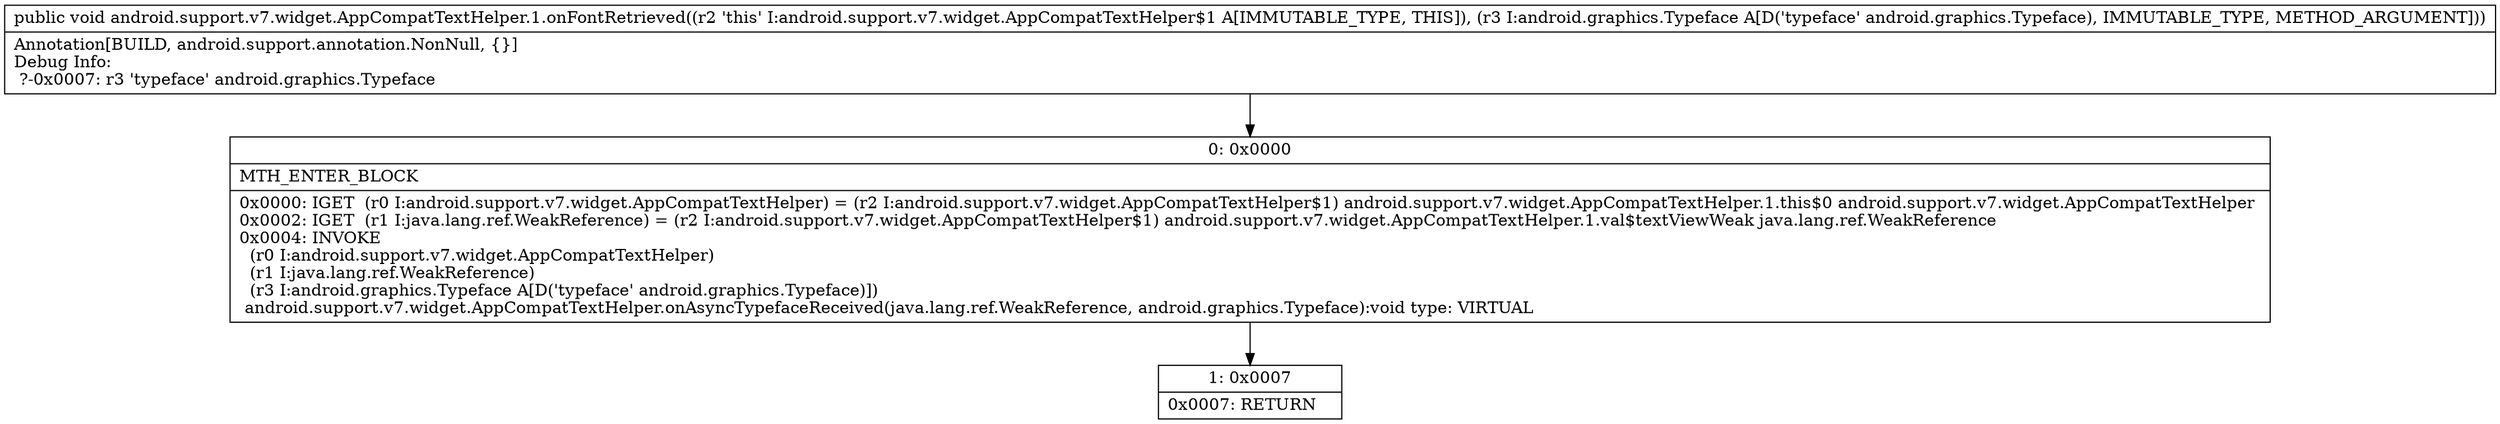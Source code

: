 digraph "CFG forandroid.support.v7.widget.AppCompatTextHelper.1.onFontRetrieved(Landroid\/graphics\/Typeface;)V" {
Node_0 [shape=record,label="{0\:\ 0x0000|MTH_ENTER_BLOCK\l|0x0000: IGET  (r0 I:android.support.v7.widget.AppCompatTextHelper) = (r2 I:android.support.v7.widget.AppCompatTextHelper$1) android.support.v7.widget.AppCompatTextHelper.1.this$0 android.support.v7.widget.AppCompatTextHelper \l0x0002: IGET  (r1 I:java.lang.ref.WeakReference) = (r2 I:android.support.v7.widget.AppCompatTextHelper$1) android.support.v7.widget.AppCompatTextHelper.1.val$textViewWeak java.lang.ref.WeakReference \l0x0004: INVOKE  \l  (r0 I:android.support.v7.widget.AppCompatTextHelper)\l  (r1 I:java.lang.ref.WeakReference)\l  (r3 I:android.graphics.Typeface A[D('typeface' android.graphics.Typeface)])\l android.support.v7.widget.AppCompatTextHelper.onAsyncTypefaceReceived(java.lang.ref.WeakReference, android.graphics.Typeface):void type: VIRTUAL \l}"];
Node_1 [shape=record,label="{1\:\ 0x0007|0x0007: RETURN   \l}"];
MethodNode[shape=record,label="{public void android.support.v7.widget.AppCompatTextHelper.1.onFontRetrieved((r2 'this' I:android.support.v7.widget.AppCompatTextHelper$1 A[IMMUTABLE_TYPE, THIS]), (r3 I:android.graphics.Typeface A[D('typeface' android.graphics.Typeface), IMMUTABLE_TYPE, METHOD_ARGUMENT]))  | Annotation[BUILD, android.support.annotation.NonNull, \{\}]\lDebug Info:\l  ?\-0x0007: r3 'typeface' android.graphics.Typeface\l}"];
MethodNode -> Node_0;
Node_0 -> Node_1;
}

